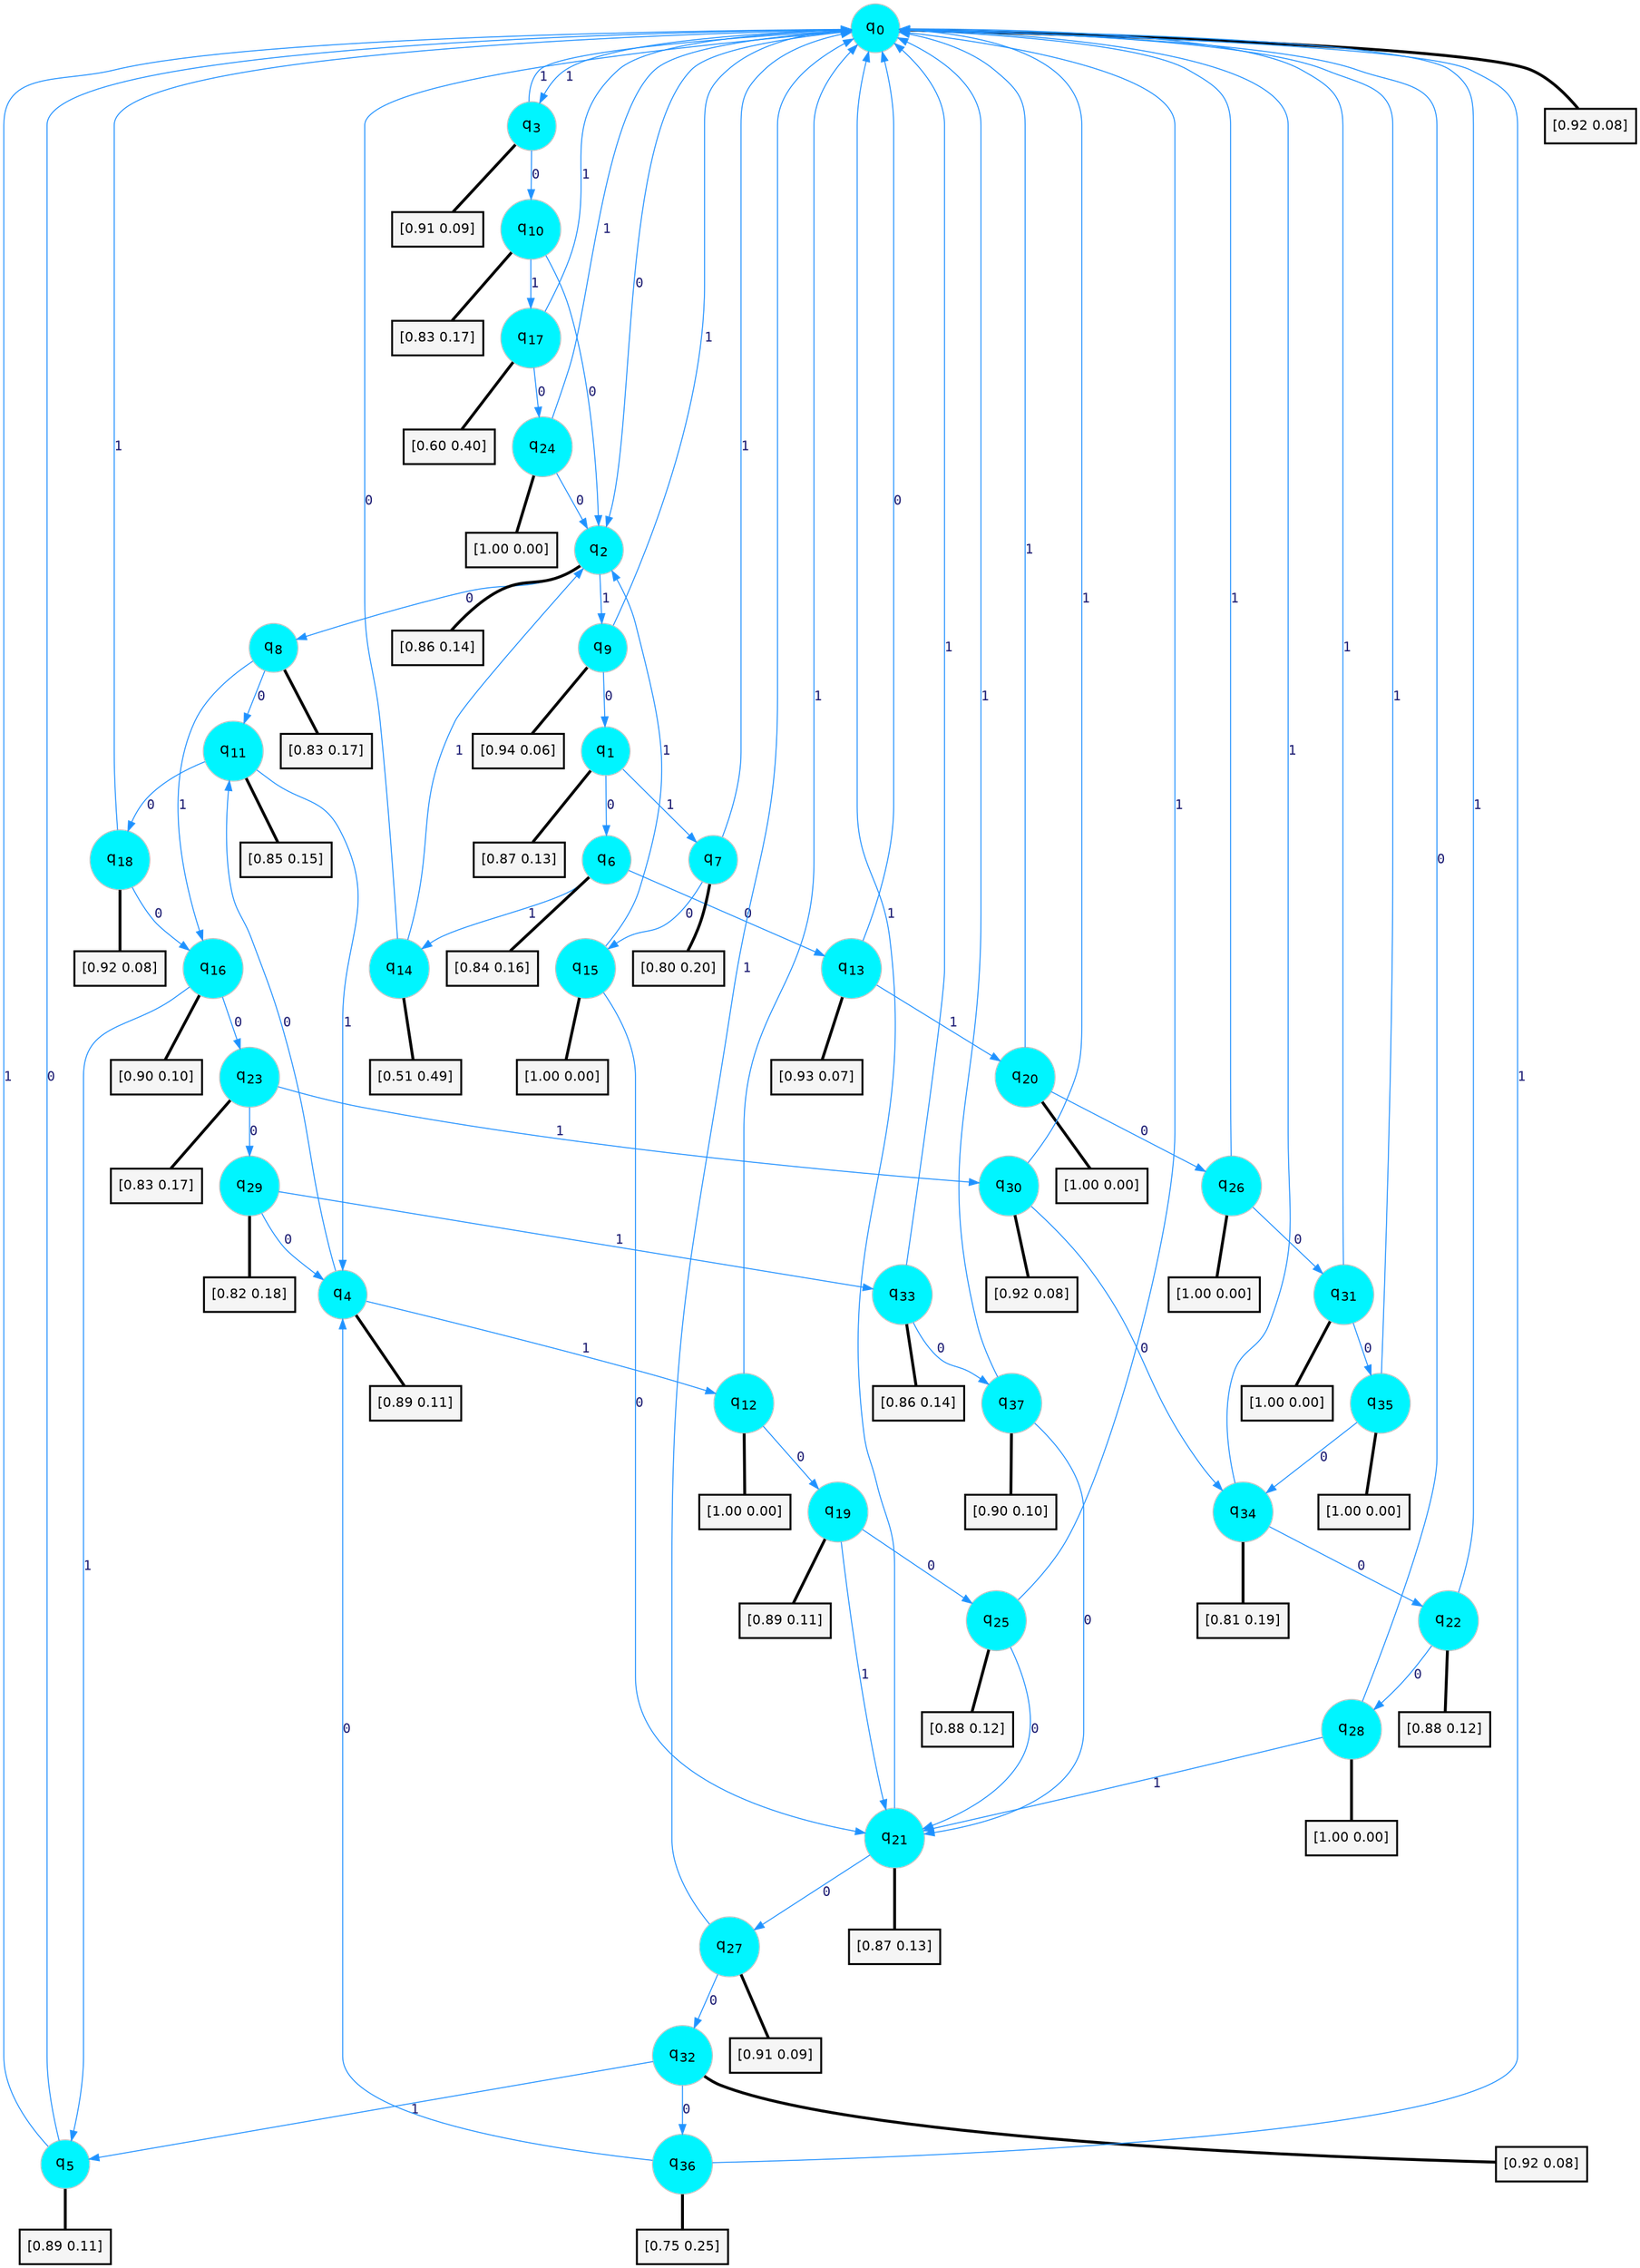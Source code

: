 digraph G {
graph [
bgcolor=transparent, dpi=300, rankdir=TD, size="40,25"];
node [
color=gray, fillcolor=turquoise1, fontcolor=black, fontname=Helvetica, fontsize=16, fontweight=bold, shape=circle, style=filled];
edge [
arrowsize=1, color=dodgerblue1, fontcolor=midnightblue, fontname=courier, fontweight=bold, penwidth=1, style=solid, weight=20];
0[label=<q<SUB>0</SUB>>];
1[label=<q<SUB>1</SUB>>];
2[label=<q<SUB>2</SUB>>];
3[label=<q<SUB>3</SUB>>];
4[label=<q<SUB>4</SUB>>];
5[label=<q<SUB>5</SUB>>];
6[label=<q<SUB>6</SUB>>];
7[label=<q<SUB>7</SUB>>];
8[label=<q<SUB>8</SUB>>];
9[label=<q<SUB>9</SUB>>];
10[label=<q<SUB>10</SUB>>];
11[label=<q<SUB>11</SUB>>];
12[label=<q<SUB>12</SUB>>];
13[label=<q<SUB>13</SUB>>];
14[label=<q<SUB>14</SUB>>];
15[label=<q<SUB>15</SUB>>];
16[label=<q<SUB>16</SUB>>];
17[label=<q<SUB>17</SUB>>];
18[label=<q<SUB>18</SUB>>];
19[label=<q<SUB>19</SUB>>];
20[label=<q<SUB>20</SUB>>];
21[label=<q<SUB>21</SUB>>];
22[label=<q<SUB>22</SUB>>];
23[label=<q<SUB>23</SUB>>];
24[label=<q<SUB>24</SUB>>];
25[label=<q<SUB>25</SUB>>];
26[label=<q<SUB>26</SUB>>];
27[label=<q<SUB>27</SUB>>];
28[label=<q<SUB>28</SUB>>];
29[label=<q<SUB>29</SUB>>];
30[label=<q<SUB>30</SUB>>];
31[label=<q<SUB>31</SUB>>];
32[label=<q<SUB>32</SUB>>];
33[label=<q<SUB>33</SUB>>];
34[label=<q<SUB>34</SUB>>];
35[label=<q<SUB>35</SUB>>];
36[label=<q<SUB>36</SUB>>];
37[label=<q<SUB>37</SUB>>];
38[label="[0.92 0.08]", shape=box,fontcolor=black, fontname=Helvetica, fontsize=14, penwidth=2, fillcolor=whitesmoke,color=black];
39[label="[0.87 0.13]", shape=box,fontcolor=black, fontname=Helvetica, fontsize=14, penwidth=2, fillcolor=whitesmoke,color=black];
40[label="[0.86 0.14]", shape=box,fontcolor=black, fontname=Helvetica, fontsize=14, penwidth=2, fillcolor=whitesmoke,color=black];
41[label="[0.91 0.09]", shape=box,fontcolor=black, fontname=Helvetica, fontsize=14, penwidth=2, fillcolor=whitesmoke,color=black];
42[label="[0.89 0.11]", shape=box,fontcolor=black, fontname=Helvetica, fontsize=14, penwidth=2, fillcolor=whitesmoke,color=black];
43[label="[0.89 0.11]", shape=box,fontcolor=black, fontname=Helvetica, fontsize=14, penwidth=2, fillcolor=whitesmoke,color=black];
44[label="[0.84 0.16]", shape=box,fontcolor=black, fontname=Helvetica, fontsize=14, penwidth=2, fillcolor=whitesmoke,color=black];
45[label="[0.80 0.20]", shape=box,fontcolor=black, fontname=Helvetica, fontsize=14, penwidth=2, fillcolor=whitesmoke,color=black];
46[label="[0.83 0.17]", shape=box,fontcolor=black, fontname=Helvetica, fontsize=14, penwidth=2, fillcolor=whitesmoke,color=black];
47[label="[0.94 0.06]", shape=box,fontcolor=black, fontname=Helvetica, fontsize=14, penwidth=2, fillcolor=whitesmoke,color=black];
48[label="[0.83 0.17]", shape=box,fontcolor=black, fontname=Helvetica, fontsize=14, penwidth=2, fillcolor=whitesmoke,color=black];
49[label="[0.85 0.15]", shape=box,fontcolor=black, fontname=Helvetica, fontsize=14, penwidth=2, fillcolor=whitesmoke,color=black];
50[label="[1.00 0.00]", shape=box,fontcolor=black, fontname=Helvetica, fontsize=14, penwidth=2, fillcolor=whitesmoke,color=black];
51[label="[0.93 0.07]", shape=box,fontcolor=black, fontname=Helvetica, fontsize=14, penwidth=2, fillcolor=whitesmoke,color=black];
52[label="[0.51 0.49]", shape=box,fontcolor=black, fontname=Helvetica, fontsize=14, penwidth=2, fillcolor=whitesmoke,color=black];
53[label="[1.00 0.00]", shape=box,fontcolor=black, fontname=Helvetica, fontsize=14, penwidth=2, fillcolor=whitesmoke,color=black];
54[label="[0.90 0.10]", shape=box,fontcolor=black, fontname=Helvetica, fontsize=14, penwidth=2, fillcolor=whitesmoke,color=black];
55[label="[0.60 0.40]", shape=box,fontcolor=black, fontname=Helvetica, fontsize=14, penwidth=2, fillcolor=whitesmoke,color=black];
56[label="[0.92 0.08]", shape=box,fontcolor=black, fontname=Helvetica, fontsize=14, penwidth=2, fillcolor=whitesmoke,color=black];
57[label="[0.89 0.11]", shape=box,fontcolor=black, fontname=Helvetica, fontsize=14, penwidth=2, fillcolor=whitesmoke,color=black];
58[label="[1.00 0.00]", shape=box,fontcolor=black, fontname=Helvetica, fontsize=14, penwidth=2, fillcolor=whitesmoke,color=black];
59[label="[0.87 0.13]", shape=box,fontcolor=black, fontname=Helvetica, fontsize=14, penwidth=2, fillcolor=whitesmoke,color=black];
60[label="[0.88 0.12]", shape=box,fontcolor=black, fontname=Helvetica, fontsize=14, penwidth=2, fillcolor=whitesmoke,color=black];
61[label="[0.83 0.17]", shape=box,fontcolor=black, fontname=Helvetica, fontsize=14, penwidth=2, fillcolor=whitesmoke,color=black];
62[label="[1.00 0.00]", shape=box,fontcolor=black, fontname=Helvetica, fontsize=14, penwidth=2, fillcolor=whitesmoke,color=black];
63[label="[0.88 0.12]", shape=box,fontcolor=black, fontname=Helvetica, fontsize=14, penwidth=2, fillcolor=whitesmoke,color=black];
64[label="[1.00 0.00]", shape=box,fontcolor=black, fontname=Helvetica, fontsize=14, penwidth=2, fillcolor=whitesmoke,color=black];
65[label="[0.91 0.09]", shape=box,fontcolor=black, fontname=Helvetica, fontsize=14, penwidth=2, fillcolor=whitesmoke,color=black];
66[label="[1.00 0.00]", shape=box,fontcolor=black, fontname=Helvetica, fontsize=14, penwidth=2, fillcolor=whitesmoke,color=black];
67[label="[0.82 0.18]", shape=box,fontcolor=black, fontname=Helvetica, fontsize=14, penwidth=2, fillcolor=whitesmoke,color=black];
68[label="[0.92 0.08]", shape=box,fontcolor=black, fontname=Helvetica, fontsize=14, penwidth=2, fillcolor=whitesmoke,color=black];
69[label="[1.00 0.00]", shape=box,fontcolor=black, fontname=Helvetica, fontsize=14, penwidth=2, fillcolor=whitesmoke,color=black];
70[label="[0.92 0.08]", shape=box,fontcolor=black, fontname=Helvetica, fontsize=14, penwidth=2, fillcolor=whitesmoke,color=black];
71[label="[0.86 0.14]", shape=box,fontcolor=black, fontname=Helvetica, fontsize=14, penwidth=2, fillcolor=whitesmoke,color=black];
72[label="[0.81 0.19]", shape=box,fontcolor=black, fontname=Helvetica, fontsize=14, penwidth=2, fillcolor=whitesmoke,color=black];
73[label="[1.00 0.00]", shape=box,fontcolor=black, fontname=Helvetica, fontsize=14, penwidth=2, fillcolor=whitesmoke,color=black];
74[label="[0.75 0.25]", shape=box,fontcolor=black, fontname=Helvetica, fontsize=14, penwidth=2, fillcolor=whitesmoke,color=black];
75[label="[0.90 0.10]", shape=box,fontcolor=black, fontname=Helvetica, fontsize=14, penwidth=2, fillcolor=whitesmoke,color=black];
0->2 [label=0];
0->3 [label=1];
0->38 [arrowhead=none, penwidth=3,color=black];
1->6 [label=0];
1->7 [label=1];
1->39 [arrowhead=none, penwidth=3,color=black];
2->8 [label=0];
2->9 [label=1];
2->40 [arrowhead=none, penwidth=3,color=black];
3->10 [label=0];
3->0 [label=1];
3->41 [arrowhead=none, penwidth=3,color=black];
4->11 [label=0];
4->12 [label=1];
4->42 [arrowhead=none, penwidth=3,color=black];
5->0 [label=0];
5->0 [label=1];
5->43 [arrowhead=none, penwidth=3,color=black];
6->13 [label=0];
6->14 [label=1];
6->44 [arrowhead=none, penwidth=3,color=black];
7->15 [label=0];
7->0 [label=1];
7->45 [arrowhead=none, penwidth=3,color=black];
8->11 [label=0];
8->16 [label=1];
8->46 [arrowhead=none, penwidth=3,color=black];
9->1 [label=0];
9->0 [label=1];
9->47 [arrowhead=none, penwidth=3,color=black];
10->2 [label=0];
10->17 [label=1];
10->48 [arrowhead=none, penwidth=3,color=black];
11->18 [label=0];
11->4 [label=1];
11->49 [arrowhead=none, penwidth=3,color=black];
12->19 [label=0];
12->0 [label=1];
12->50 [arrowhead=none, penwidth=3,color=black];
13->0 [label=0];
13->20 [label=1];
13->51 [arrowhead=none, penwidth=3,color=black];
14->0 [label=0];
14->2 [label=1];
14->52 [arrowhead=none, penwidth=3,color=black];
15->21 [label=0];
15->2 [label=1];
15->53 [arrowhead=none, penwidth=3,color=black];
16->23 [label=0];
16->5 [label=1];
16->54 [arrowhead=none, penwidth=3,color=black];
17->24 [label=0];
17->0 [label=1];
17->55 [arrowhead=none, penwidth=3,color=black];
18->16 [label=0];
18->0 [label=1];
18->56 [arrowhead=none, penwidth=3,color=black];
19->25 [label=0];
19->21 [label=1];
19->57 [arrowhead=none, penwidth=3,color=black];
20->26 [label=0];
20->0 [label=1];
20->58 [arrowhead=none, penwidth=3,color=black];
21->27 [label=0];
21->0 [label=1];
21->59 [arrowhead=none, penwidth=3,color=black];
22->28 [label=0];
22->0 [label=1];
22->60 [arrowhead=none, penwidth=3,color=black];
23->29 [label=0];
23->30 [label=1];
23->61 [arrowhead=none, penwidth=3,color=black];
24->2 [label=0];
24->0 [label=1];
24->62 [arrowhead=none, penwidth=3,color=black];
25->21 [label=0];
25->0 [label=1];
25->63 [arrowhead=none, penwidth=3,color=black];
26->31 [label=0];
26->0 [label=1];
26->64 [arrowhead=none, penwidth=3,color=black];
27->32 [label=0];
27->0 [label=1];
27->65 [arrowhead=none, penwidth=3,color=black];
28->0 [label=0];
28->21 [label=1];
28->66 [arrowhead=none, penwidth=3,color=black];
29->4 [label=0];
29->33 [label=1];
29->67 [arrowhead=none, penwidth=3,color=black];
30->34 [label=0];
30->0 [label=1];
30->68 [arrowhead=none, penwidth=3,color=black];
31->35 [label=0];
31->0 [label=1];
31->69 [arrowhead=none, penwidth=3,color=black];
32->36 [label=0];
32->5 [label=1];
32->70 [arrowhead=none, penwidth=3,color=black];
33->37 [label=0];
33->0 [label=1];
33->71 [arrowhead=none, penwidth=3,color=black];
34->22 [label=0];
34->0 [label=1];
34->72 [arrowhead=none, penwidth=3,color=black];
35->34 [label=0];
35->0 [label=1];
35->73 [arrowhead=none, penwidth=3,color=black];
36->4 [label=0];
36->0 [label=1];
36->74 [arrowhead=none, penwidth=3,color=black];
37->21 [label=0];
37->0 [label=1];
37->75 [arrowhead=none, penwidth=3,color=black];
}
